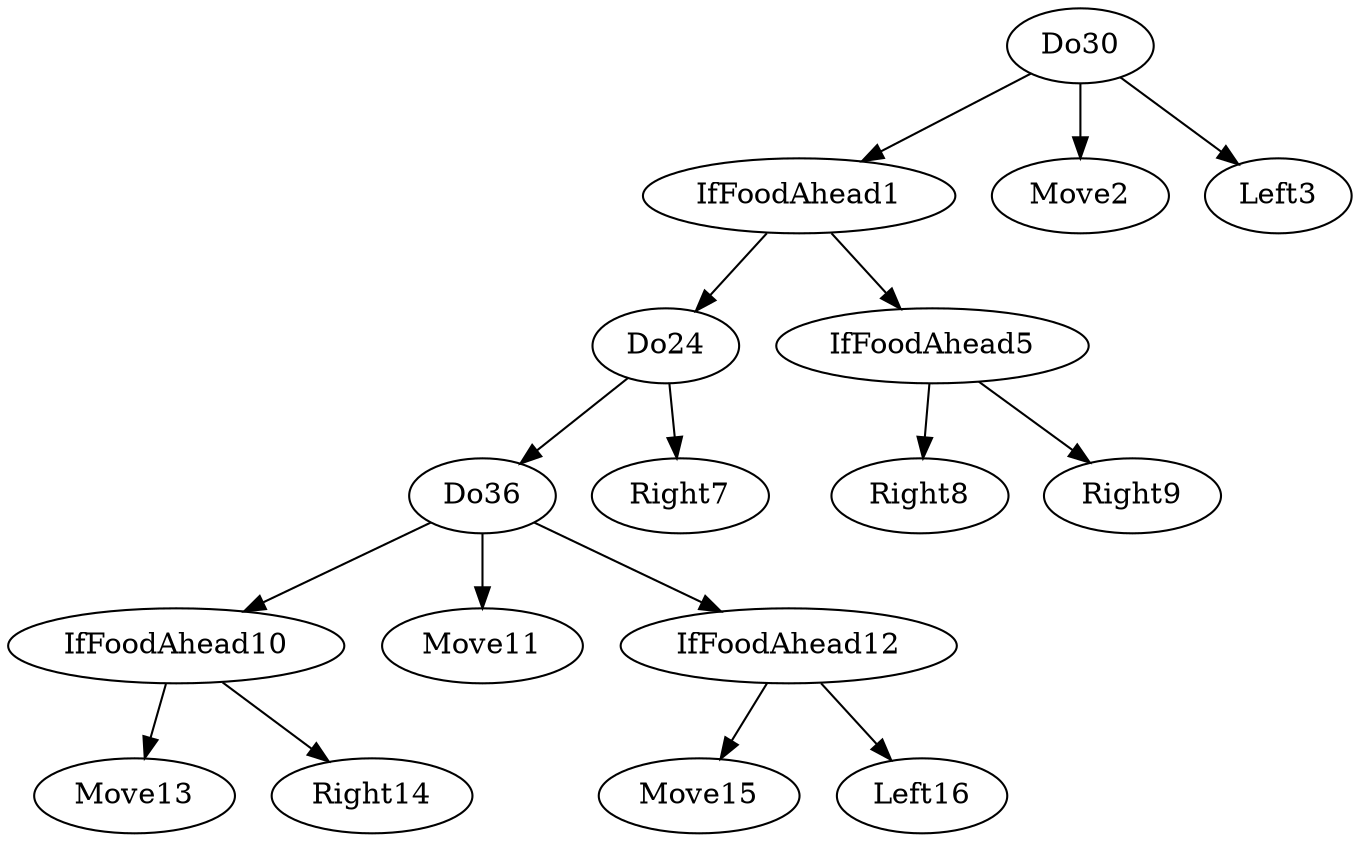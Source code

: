 digraph T {
	Do30 -> IfFoodAhead1;
	Do30 -> Move2;
	Do30 -> Left3;
	IfFoodAhead1 -> Do24;
	IfFoodAhead1 -> IfFoodAhead5;
	Do24 -> Do36;
	Do24 -> Right7;
	IfFoodAhead5 -> Right8;
	IfFoodAhead5 -> Right9;
	Do36 -> IfFoodAhead10;
	Do36 -> Move11;
	Do36 -> IfFoodAhead12;
	IfFoodAhead10 -> Move13;
	IfFoodAhead10 -> Right14;
	IfFoodAhead12 -> Move15;
	IfFoodAhead12 -> Left16;
}
